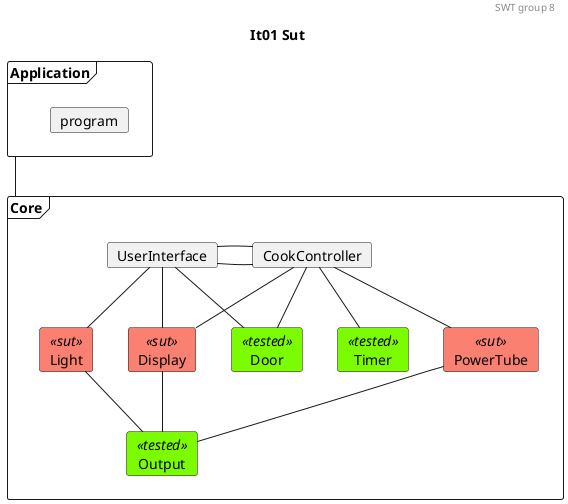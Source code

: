 @startuml

'Testing colors:
skinparam card{
    backgroundColor<<tested>> lawngreen
    backgroundColor<<sut>> salmon
    'backgroundColor<<tested>> gold
}

header SWT group 8
title It01 Sut

frame Application{
    card program
}

frame Core{
    card UserInterface
    card CookController 

    card Door<<tested>>
    card Light<<sut>>
    card Timer<<tested>>
    card PowerTube<<sut>>
    card Display<<sut>>
    card Output<<tested>>
}

'Relations projects
' 0. to 1.
Application -- Core

'Relations CookController:
'1.
CookController - UserInterface
'1. to 2.
CookController -- Door
CookController -- Timer
CookController -- PowerTube
CookController -- Display

'Relations UserInterface:
'1.
UserInterface - CookController
'1. to 2.
UserInterface -- Light
UserInterface -- Door
UserInterface -- Display

' Relations 2. to 3.
Light -- Output
Display -- Output
PowerTube -- Output



@enduml